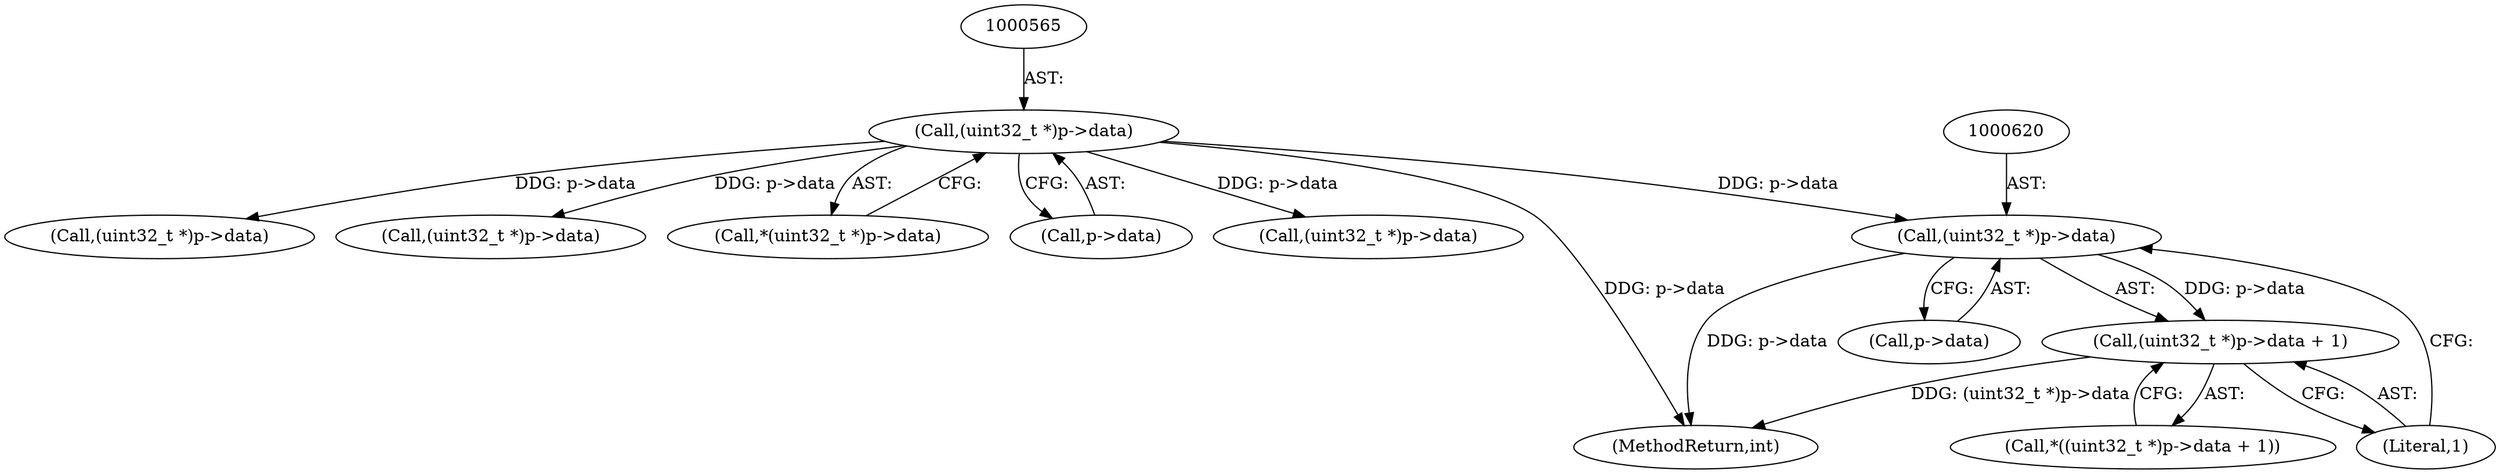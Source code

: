 digraph "0_Android_557bd7bfe6c4895faee09e46fc9b5304a956c8b7@pointer" {
"1000619" [label="(Call,(uint32_t *)p->data)"];
"1000564" [label="(Call,(uint32_t *)p->data)"];
"1000618" [label="(Call,(uint32_t *)p->data + 1)"];
"1000621" [label="(Call,p->data)"];
"1000591" [label="(Call,(uint32_t *)p->data)"];
"1000564" [label="(Call,(uint32_t *)p->data)"];
"1000577" [label="(Call,(uint32_t *)p->data)"];
"1000624" [label="(Literal,1)"];
"1000563" [label="(Call,*(uint32_t *)p->data)"];
"1000566" [label="(Call,p->data)"];
"1000605" [label="(Call,(uint32_t *)p->data)"];
"1001060" [label="(MethodReturn,int)"];
"1000618" [label="(Call,(uint32_t *)p->data + 1)"];
"1000619" [label="(Call,(uint32_t *)p->data)"];
"1000617" [label="(Call,*((uint32_t *)p->data + 1))"];
"1000619" -> "1000618"  [label="AST: "];
"1000619" -> "1000621"  [label="CFG: "];
"1000620" -> "1000619"  [label="AST: "];
"1000621" -> "1000619"  [label="AST: "];
"1000624" -> "1000619"  [label="CFG: "];
"1000619" -> "1001060"  [label="DDG: p->data"];
"1000619" -> "1000618"  [label="DDG: p->data"];
"1000564" -> "1000619"  [label="DDG: p->data"];
"1000564" -> "1000563"  [label="AST: "];
"1000564" -> "1000566"  [label="CFG: "];
"1000565" -> "1000564"  [label="AST: "];
"1000566" -> "1000564"  [label="AST: "];
"1000563" -> "1000564"  [label="CFG: "];
"1000564" -> "1001060"  [label="DDG: p->data"];
"1000564" -> "1000577"  [label="DDG: p->data"];
"1000564" -> "1000591"  [label="DDG: p->data"];
"1000564" -> "1000605"  [label="DDG: p->data"];
"1000618" -> "1000617"  [label="AST: "];
"1000618" -> "1000624"  [label="CFG: "];
"1000624" -> "1000618"  [label="AST: "];
"1000617" -> "1000618"  [label="CFG: "];
"1000618" -> "1001060"  [label="DDG: (uint32_t *)p->data"];
}
